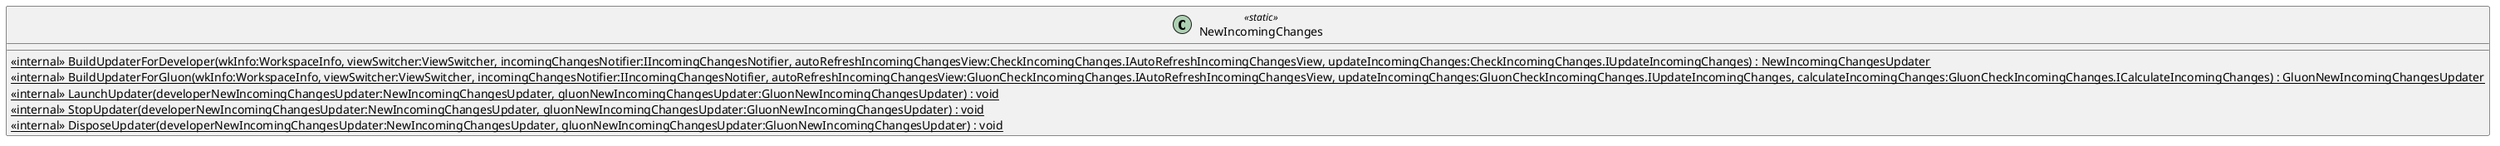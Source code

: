 @startuml
class NewIncomingChanges <<static>> {
    <<internal>> {static} BuildUpdaterForDeveloper(wkInfo:WorkspaceInfo, viewSwitcher:ViewSwitcher, incomingChangesNotifier:IIncomingChangesNotifier, autoRefreshIncomingChangesView:CheckIncomingChanges.IAutoRefreshIncomingChangesView, updateIncomingChanges:CheckIncomingChanges.IUpdateIncomingChanges) : NewIncomingChangesUpdater
    <<internal>> {static} BuildUpdaterForGluon(wkInfo:WorkspaceInfo, viewSwitcher:ViewSwitcher, incomingChangesNotifier:IIncomingChangesNotifier, autoRefreshIncomingChangesView:GluonCheckIncomingChanges.IAutoRefreshIncomingChangesView, updateIncomingChanges:GluonCheckIncomingChanges.IUpdateIncomingChanges, calculateIncomingChanges:GluonCheckIncomingChanges.ICalculateIncomingChanges) : GluonNewIncomingChangesUpdater
    <<internal>> {static} LaunchUpdater(developerNewIncomingChangesUpdater:NewIncomingChangesUpdater, gluonNewIncomingChangesUpdater:GluonNewIncomingChangesUpdater) : void
    <<internal>> {static} StopUpdater(developerNewIncomingChangesUpdater:NewIncomingChangesUpdater, gluonNewIncomingChangesUpdater:GluonNewIncomingChangesUpdater) : void
    <<internal>> {static} DisposeUpdater(developerNewIncomingChangesUpdater:NewIncomingChangesUpdater, gluonNewIncomingChangesUpdater:GluonNewIncomingChangesUpdater) : void
}
@enduml
